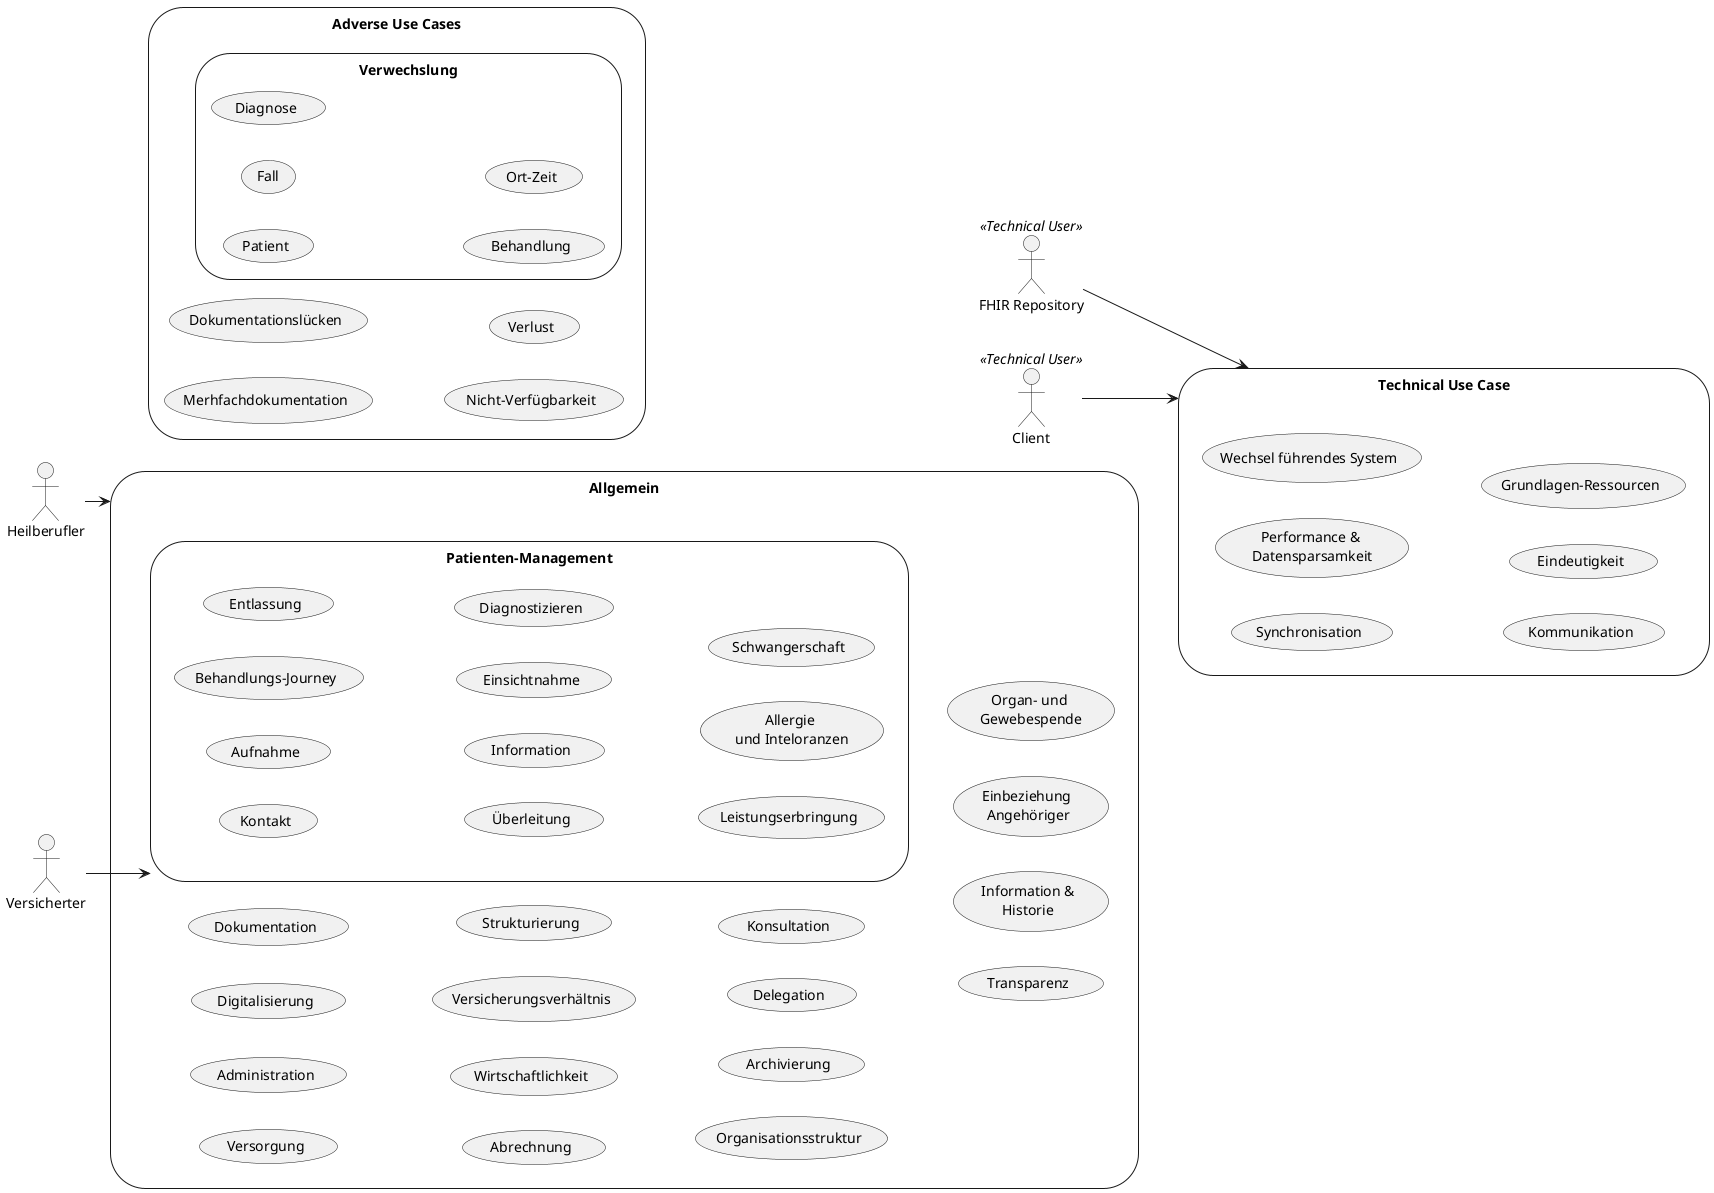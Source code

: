'@startuml usecases
'usecase Medikation as "
'    = Medikation
'    
'    ___
'    Some text
'    === Neu-Verordnung
'    Other text
'    === Anpassung
'    Information
'    === Abgabe
'"
'@enduml

@startuml usecases
left to right direction
'skinparam packageStyle cloud
'skinparam linetype ortho

'actor :FHIR Repository: as DB << Application >>
actor :Heilberufler:
actor :Versicherter:
:FHIR Repository: as FhirRepo << Technical User >>
:Client: as Client << Technical User >>

storage gnrlUC as "Allgemein" {
    (Versorgung)
    (Administration)
    (Digitalisierung)
    (Dokumentation)
    (Abrechnung)
    (Wirtschaftlichkeit)
    (Versicherungsverhältnis)
    (Strukturierung)
    (Organisationsstruktur)
    (Archivierung)
    (Delegation)
    (Konsultation)
    (Transparenz)
    (Information &\nHistorie)
    (Einbeziehung \nAngehöriger)
    (Organ- und \nGewebespende)
    storage patientUC as "Patienten-Management"{
        (Kontakt)
        (Aufnahme) 
        (Behandlungs-Journey)
        (Entlassung)
        (Überleitung)
        (Information)
        (Einsichtnahme)
        (Diagnostizieren)
        (Leistungserbringung)
        (Allergie \nund Inteloranzen)
        (Schwangerschaft)
    }
}

storage adverseUC as "Adverse Use Cases" {
    storage (Verwechslung){
        (Patient)
        (Fall)
        (Diagnose)
        (Behandlung)
        (Ort-Zeit)
    }
    (Merhfachdokumentation)
    (Dokumentationslücken)
    (Nicht-Verfügbarkeit)
    (Verlust)
}

storage techUC as "Technical Use Case" {
    (Synchronisation)
    (Performance & \nDatensparsamkeit)
    (Wechsel führendes System)
    (Kommunikation)
    (Eindeutigkeit)
    (Grundlagen-Ressourcen)
}



Heilberufler --> gnrlUC
Versicherter --> patientUC

FhirRepo --> techUC
Client --> techUC

'fncts --> adverseUC : mitigates
'fncts --> gnrlUC : enables
@enduml